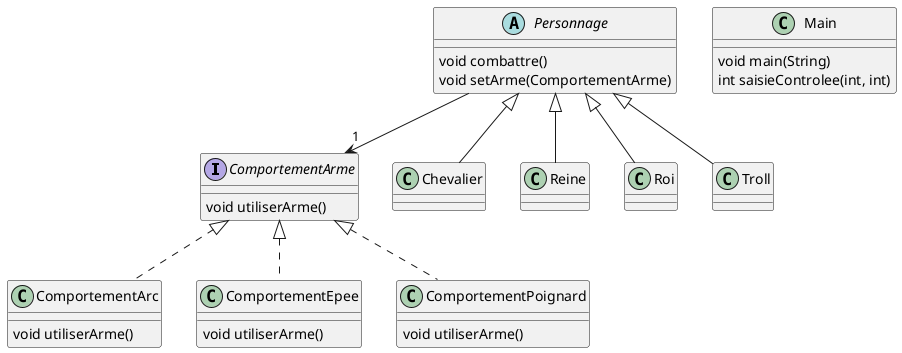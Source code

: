 @startuml

' definitions
' -----------

' package "comportements"
interface ComportementArme
' end package

' package "comportements.impl"
class ComportementArc
class ComportementEpee
class ComportementPoignard
' end package

' package ""
class Chevalier
class Main
abstract Personnage
class Reine
class Roi
class Troll
' end package

' content
' -------

' Personnage:
Personnage --> "1" ComportementArme
Personnage : void combattre()
Personnage : void setArme(ComportementArme)

' ComportementPoignard:
ComportementArme <|.. ComportementPoignard
ComportementPoignard : void utiliserArme()

' ComportementArc:
ComportementArme <|.. ComportementArc
ComportementArc : void utiliserArme()

' ComportementArme:
ComportementArme : void utiliserArme()

' Roi:
Personnage <|-- Roi

' ComportementEpee:
ComportementArme <|.. ComportementEpee
ComportementEpee : void utiliserArme()

' Troll:
Personnage <|-- Troll

' Main:
Main : void main(String)
Main : int saisieControlee(int, int)

' Chevalier:
Personnage <|-- Chevalier

' Reine:
Personnage <|-- Reine

@enduml

